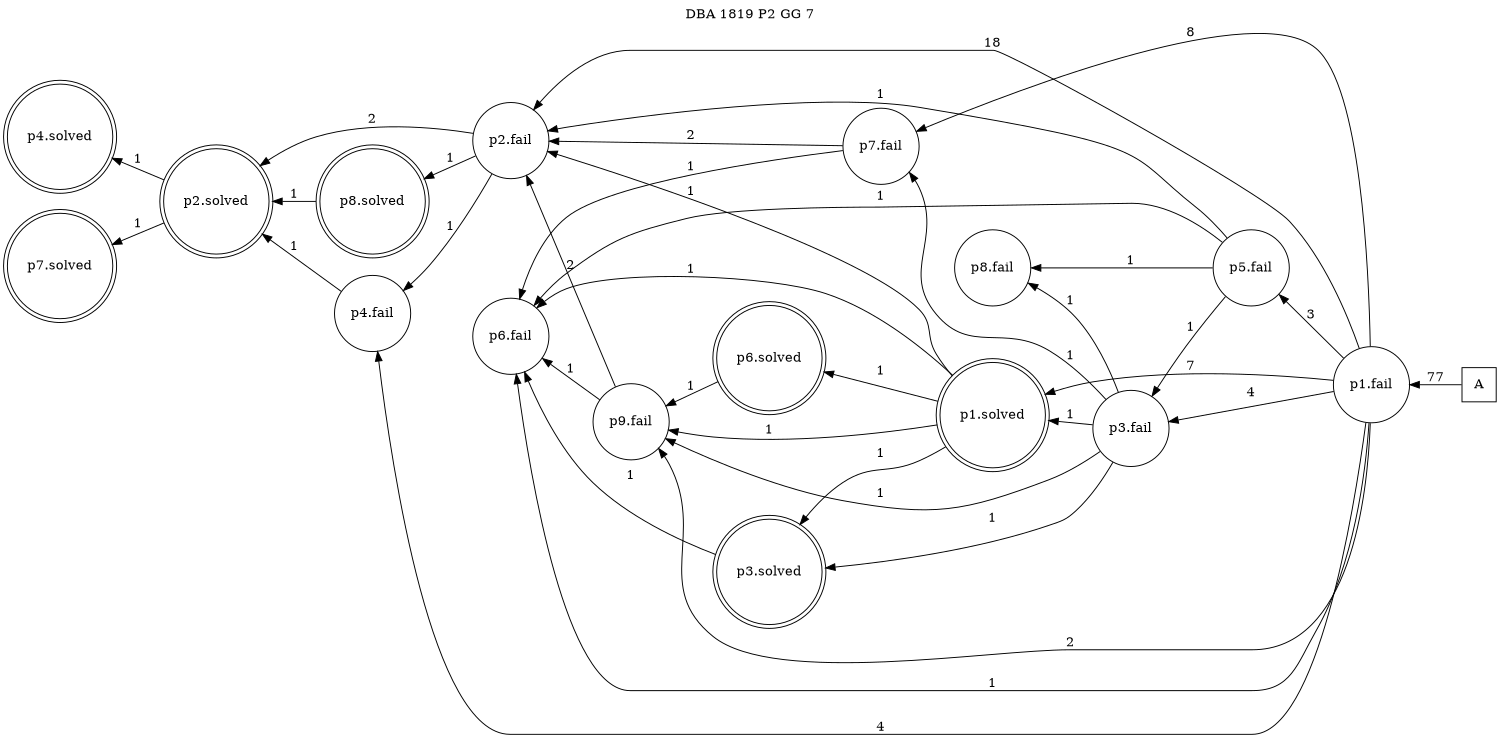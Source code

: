 digraph DBA_1819_P2_GG_7_GOOD {
labelloc="tl"
label= " DBA 1819 P2 GG 7 "
rankdir="RL";
graph [ size=" 10 , 10 !"]

"A" [shape="square" label="A"]
"p1.fail" [shape="circle" label="p1.fail"]
"p2.fail" [shape="circle" label="p2.fail"]
"p7.fail" [shape="circle" label="p7.fail"]
"p5.fail" [shape="circle" label="p5.fail"]
"p6.fail" [shape="circle" label="p6.fail"]
"p9.fail" [shape="circle" label="p9.fail"]
"p3.fail" [shape="circle" label="p3.fail"]
"p4.fail" [shape="circle" label="p4.fail"]
"p8.fail" [shape="circle" label="p8.fail"]
"p2.solved" [shape="doublecircle" label="p2.solved"]
"p1.solved" [shape="doublecircle" label="p1.solved"]
"p3.solved" [shape="doublecircle" label="p3.solved"]
"p4.solved" [shape="doublecircle" label="p4.solved"]
"p6.solved" [shape="doublecircle" label="p6.solved"]
"p8.solved" [shape="doublecircle" label="p8.solved"]
"p7.solved" [shape="doublecircle" label="p7.solved"]
"A" -> "p1.fail" [ label=77]
"p1.fail" -> "p2.fail" [ label=18]
"p1.fail" -> "p7.fail" [ label=8]
"p1.fail" -> "p5.fail" [ label=3]
"p1.fail" -> "p6.fail" [ label=1]
"p1.fail" -> "p9.fail" [ label=2]
"p1.fail" -> "p3.fail" [ label=4]
"p1.fail" -> "p4.fail" [ label=4]
"p1.fail" -> "p1.solved" [ label=7]
"p2.fail" -> "p4.fail" [ label=1]
"p2.fail" -> "p2.solved" [ label=2]
"p2.fail" -> "p8.solved" [ label=1]
"p7.fail" -> "p2.fail" [ label=2]
"p7.fail" -> "p6.fail" [ label=1]
"p5.fail" -> "p2.fail" [ label=1]
"p5.fail" -> "p6.fail" [ label=1]
"p5.fail" -> "p3.fail" [ label=1]
"p5.fail" -> "p8.fail" [ label=1]
"p9.fail" -> "p2.fail" [ label=2]
"p9.fail" -> "p6.fail" [ label=1]
"p3.fail" -> "p7.fail" [ label=1]
"p3.fail" -> "p9.fail" [ label=1]
"p3.fail" -> "p8.fail" [ label=1]
"p3.fail" -> "p1.solved" [ label=1]
"p3.fail" -> "p3.solved" [ label=1]
"p4.fail" -> "p2.solved" [ label=1]
"p2.solved" -> "p4.solved" [ label=1]
"p2.solved" -> "p7.solved" [ label=1]
"p1.solved" -> "p2.fail" [ label=1]
"p1.solved" -> "p6.fail" [ label=1]
"p1.solved" -> "p9.fail" [ label=1]
"p1.solved" -> "p3.solved" [ label=1]
"p1.solved" -> "p6.solved" [ label=1]
"p3.solved" -> "p6.fail" [ label=1]
"p6.solved" -> "p9.fail" [ label=1]
"p8.solved" -> "p2.solved" [ label=1]
}
